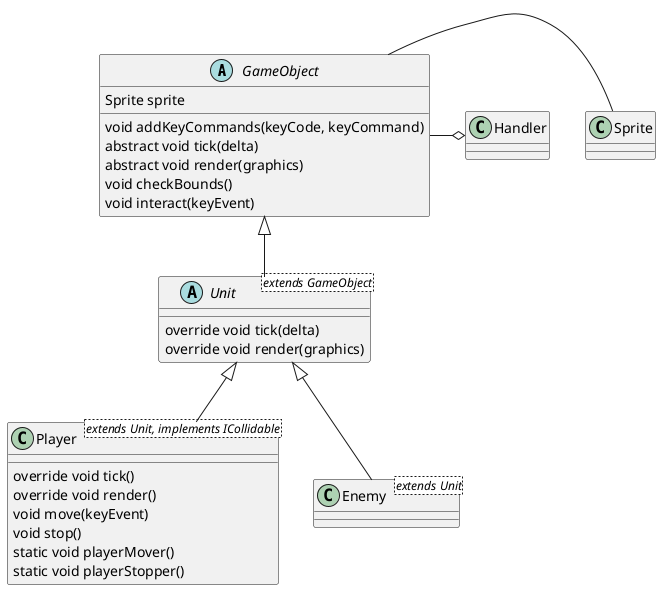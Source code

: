 @startuml

abstract class GameObject{
    Sprite sprite
    void addKeyCommands(keyCode, keyCommand)
    abstract void tick(delta)
    abstract void render(graphics)
    void checkBounds()
    void interact(keyEvent)
}

abstract class Unit<extends GameObject>{
    override void tick(delta)
    override void render(graphics)
}

class Player<extends Unit, implements ICollidable>{
    override void tick()
    override void render()
    void move(keyEvent)
    void stop()
    static void playerMover()
    static void playerStopper()
}

class Enemy<extends Unit>{

}

GameObject <|-- Unit
GameObject - Sprite
GameObject -o Handler
Unit <|-- Player
Unit <|-- Enemy


@enduml